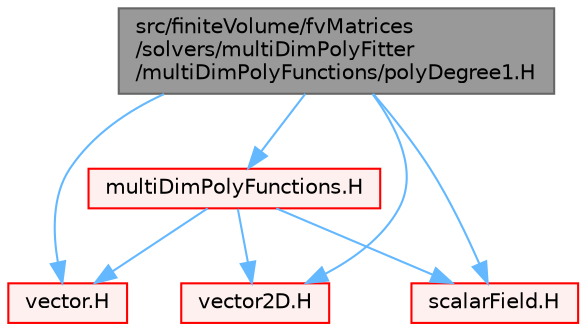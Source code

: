 digraph "src/finiteVolume/fvMatrices/solvers/multiDimPolyFitter/multiDimPolyFunctions/polyDegree1.H"
{
 // LATEX_PDF_SIZE
  bgcolor="transparent";
  edge [fontname=Helvetica,fontsize=10,labelfontname=Helvetica,labelfontsize=10];
  node [fontname=Helvetica,fontsize=10,shape=box,height=0.2,width=0.4];
  Node1 [id="Node000001",label="src/finiteVolume/fvMatrices\l/solvers/multiDimPolyFitter\l/multiDimPolyFunctions/polyDegree1.H",height=0.2,width=0.4,color="gray40", fillcolor="grey60", style="filled", fontcolor="black",tooltip=" "];
  Node1 -> Node2 [id="edge1_Node000001_Node000002",color="steelblue1",style="solid",tooltip=" "];
  Node2 [id="Node000002",label="vector.H",height=0.2,width=0.4,color="red", fillcolor="#FFF0F0", style="filled",URL="$vector_8H.html",tooltip=" "];
  Node1 -> Node79 [id="edge2_Node000001_Node000079",color="steelblue1",style="solid",tooltip=" "];
  Node79 [id="Node000079",label="vector2D.H",height=0.2,width=0.4,color="red", fillcolor="#FFF0F0", style="filled",URL="$vector2D_8H.html",tooltip=" "];
  Node1 -> Node82 [id="edge3_Node000001_Node000082",color="steelblue1",style="solid",tooltip=" "];
  Node82 [id="Node000082",label="scalarField.H",height=0.2,width=0.4,color="red", fillcolor="#FFF0F0", style="filled",URL="$scalarField_8H.html",tooltip=" "];
  Node1 -> Node166 [id="edge4_Node000001_Node000166",color="steelblue1",style="solid",tooltip=" "];
  Node166 [id="Node000166",label="multiDimPolyFunctions.H",height=0.2,width=0.4,color="red", fillcolor="#FFF0F0", style="filled",URL="$multiDimPolyFunctions_8H.html",tooltip=" "];
  Node166 -> Node2 [id="edge5_Node000166_Node000002",color="steelblue1",style="solid",tooltip=" "];
  Node166 -> Node79 [id="edge6_Node000166_Node000079",color="steelblue1",style="solid",tooltip=" "];
  Node166 -> Node82 [id="edge7_Node000166_Node000082",color="steelblue1",style="solid",tooltip=" "];
}
